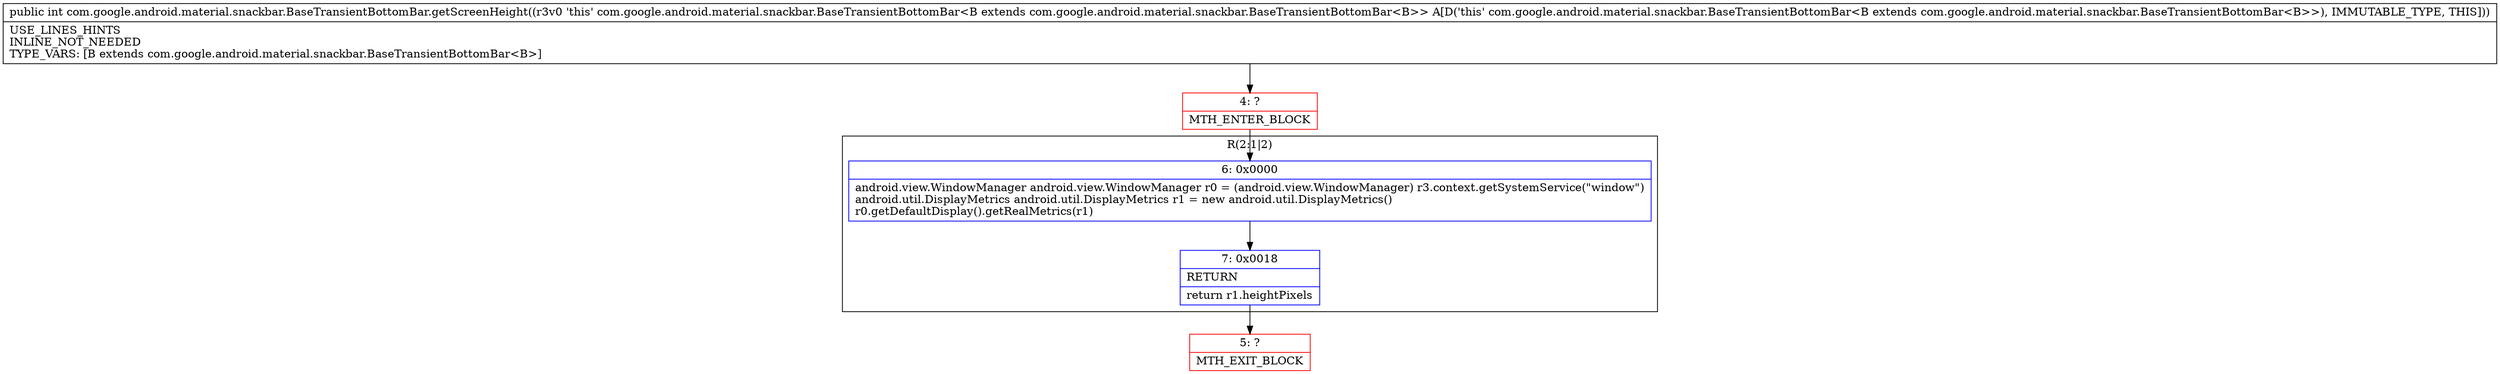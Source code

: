 digraph "CFG forcom.google.android.material.snackbar.BaseTransientBottomBar.getScreenHeight()I" {
subgraph cluster_Region_2075795632 {
label = "R(2:1|2)";
node [shape=record,color=blue];
Node_6 [shape=record,label="{6\:\ 0x0000|android.view.WindowManager android.view.WindowManager r0 = (android.view.WindowManager) r3.context.getSystemService(\"window\")\landroid.util.DisplayMetrics android.util.DisplayMetrics r1 = new android.util.DisplayMetrics()\lr0.getDefaultDisplay().getRealMetrics(r1)\l}"];
Node_7 [shape=record,label="{7\:\ 0x0018|RETURN\l|return r1.heightPixels\l}"];
}
Node_4 [shape=record,color=red,label="{4\:\ ?|MTH_ENTER_BLOCK\l}"];
Node_5 [shape=record,color=red,label="{5\:\ ?|MTH_EXIT_BLOCK\l}"];
MethodNode[shape=record,label="{public int com.google.android.material.snackbar.BaseTransientBottomBar.getScreenHeight((r3v0 'this' com.google.android.material.snackbar.BaseTransientBottomBar\<B extends com.google.android.material.snackbar.BaseTransientBottomBar\<B\>\> A[D('this' com.google.android.material.snackbar.BaseTransientBottomBar\<B extends com.google.android.material.snackbar.BaseTransientBottomBar\<B\>\>), IMMUTABLE_TYPE, THIS]))  | USE_LINES_HINTS\lINLINE_NOT_NEEDED\lTYPE_VARS: [B extends com.google.android.material.snackbar.BaseTransientBottomBar\<B\>]\l}"];
MethodNode -> Node_4;Node_6 -> Node_7;
Node_7 -> Node_5;
Node_4 -> Node_6;
}

